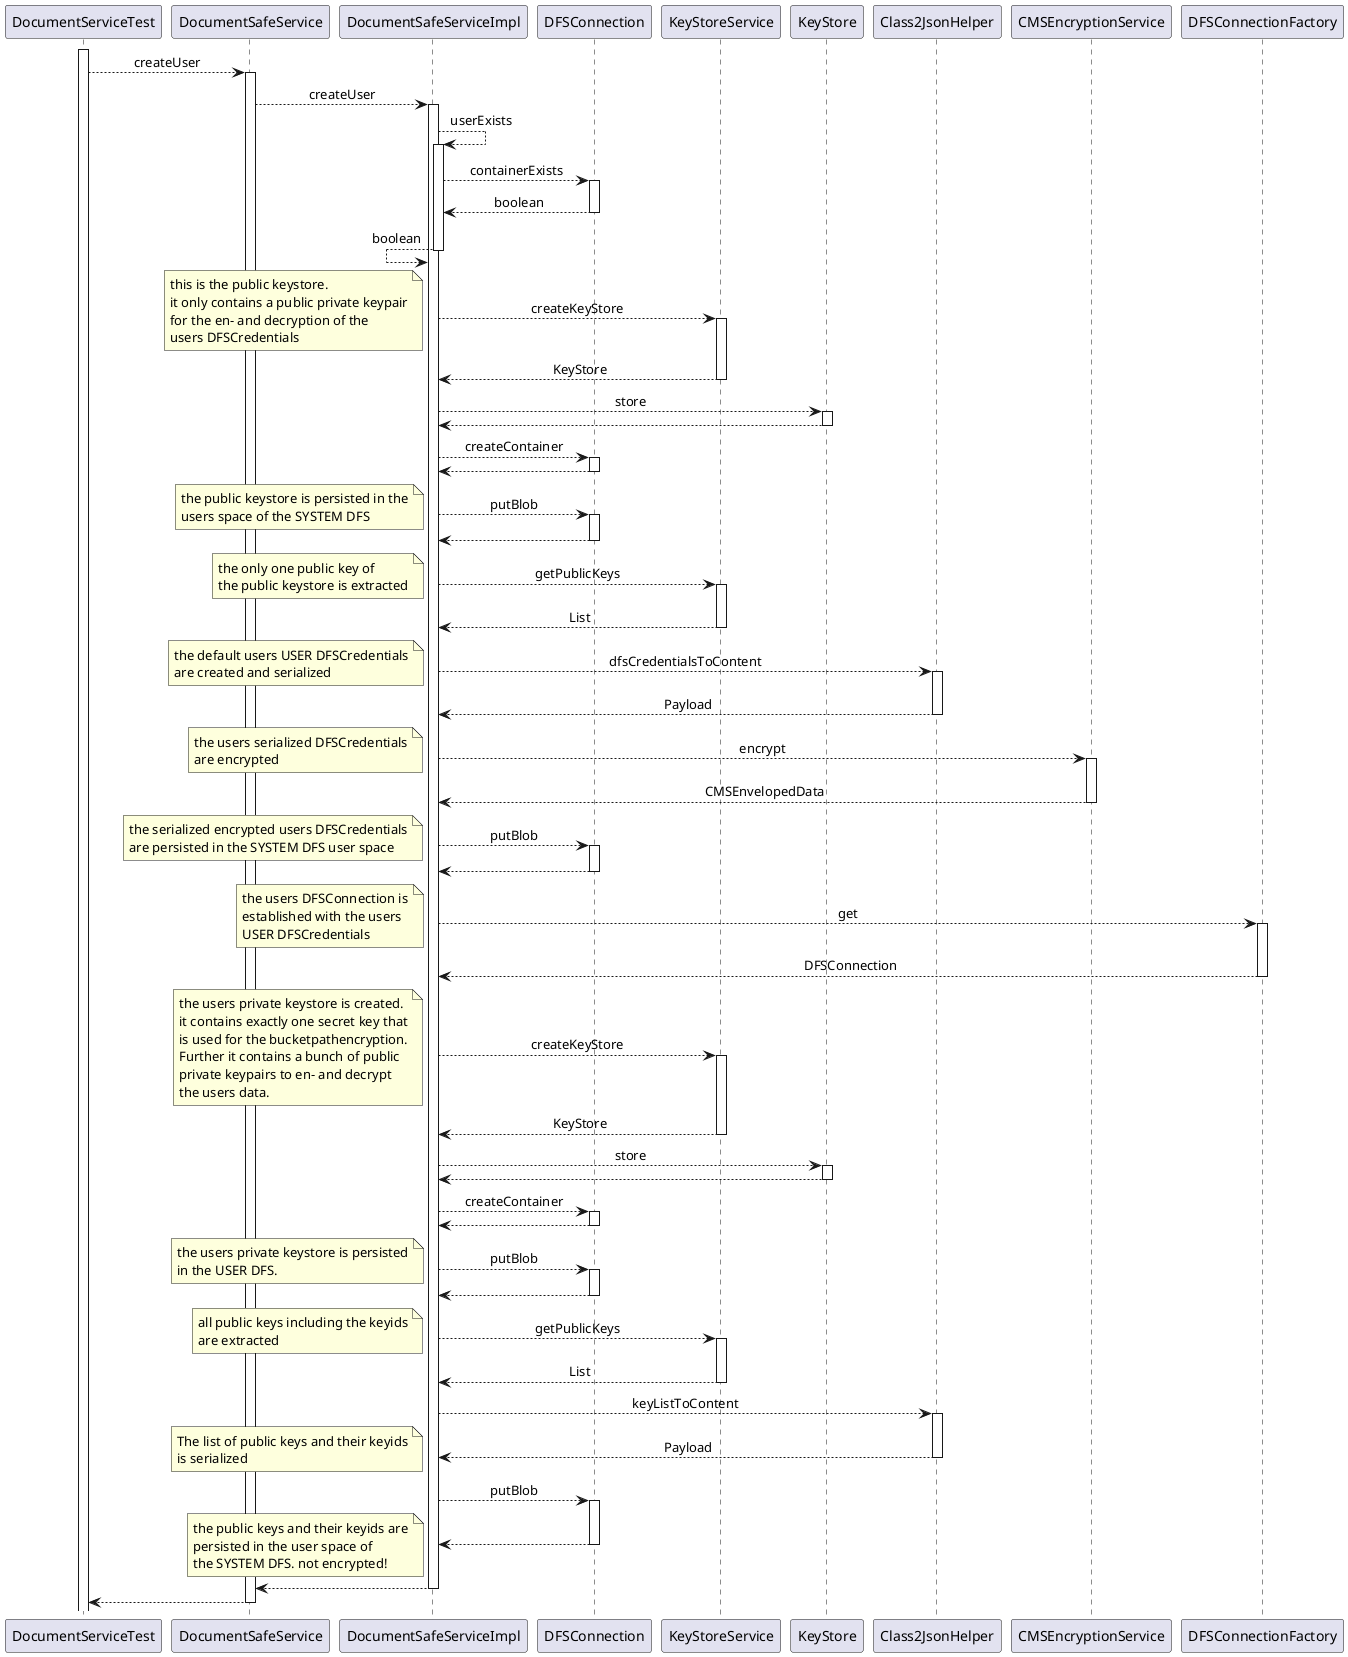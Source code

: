 @startuml

skinparam SequenceMessageAlign center

activate DocumentServiceTest
' DocumentServiceTest
DocumentServiceTest --> DocumentSafeService : createUser

activate DocumentSafeService
' DocumentSafeService
DocumentSafeService --> DocumentSafeServiceImpl : createUser

activate DocumentSafeServiceImpl
' DocumentSafeServiceImpl
DocumentSafeServiceImpl --> DocumentSafeServiceImpl : userExists

activate DocumentSafeServiceImpl
' DocumentSafeServiceImpl
DocumentSafeServiceImpl --> DFSConnection : containerExists

activate DFSConnection
' de.adorsys.dfs.connection.api.service.api.DFSConnection
DocumentSafeServiceImpl <-- DFSConnection : boolean
deactivate DFSConnection

' DocumentSafeServiceImpl
DocumentSafeServiceImpl <-- DocumentSafeServiceImpl : boolean
deactivate DocumentSafeServiceImpl

' DocumentSafeServiceImpl
DocumentSafeServiceImpl --> KeyStoreService : createKeyStore

note left
this is the public keystore.
it only contains a public private keypair
for the en- and decryption of the
users DFSCredentials
end note
activate KeyStoreService
' KeyStoreService
DocumentSafeServiceImpl <-- KeyStoreService : KeyStore
deactivate KeyStoreService

' DocumentSafeServiceImpl
DocumentSafeServiceImpl --> KeyStore : store

activate KeyStore
' java.security.KeyStore
DocumentSafeServiceImpl <-- KeyStore :  
deactivate KeyStore

' DocumentSafeServiceImpl
DocumentSafeServiceImpl --> DFSConnection : createContainer

activate DFSConnection
' de.adorsys.dfs.connection.api.service.api.DFSConnection
DocumentSafeServiceImpl <-- DFSConnection :  
deactivate DFSConnection

' DocumentSafeServiceImpl
DocumentSafeServiceImpl --> DFSConnection : putBlob

note left
the public keystore is persisted in the
users space of the SYSTEM DFS
end note
activate DFSConnection
' de.adorsys.dfs.connection.api.service.api.DFSConnection
DocumentSafeServiceImpl <-- DFSConnection :  
deactivate DFSConnection
' DocumentSafeServiceImpl
DocumentSafeServiceImpl --> KeyStoreService : getPublicKeys
note left
the only one public key of
the public keystore is extracted
end note

activate KeyStoreService
' KeyStoreService
DocumentSafeServiceImpl <-- KeyStoreService : List
deactivate KeyStoreService

' DocumentSafeServiceImpl
DocumentSafeServiceImpl --> Class2JsonHelper : dfsCredentialsToContent

note left
the default users USER DFSCredentials
are created and serialized
end note
activate Class2JsonHelper
' Class2JsonHelper
DocumentSafeServiceImpl <-- Class2JsonHelper : Payload
deactivate Class2JsonHelper

' DocumentSafeServiceImpl
DocumentSafeServiceImpl --> CMSEncryptionService : encrypt
note left
the users serialized DFSCredentials
are encrypted
end note

activate CMSEncryptionService
' CMSEncryptionService
DocumentSafeServiceImpl <-- CMSEncryptionService : CMSEnvelopedData
deactivate CMSEncryptionService

' DocumentSafeServiceImpl
DocumentSafeServiceImpl --> DFSConnection : putBlob
note left
the serialized encrypted users DFSCredentials
are persisted in the SYSTEM DFS user space
end note
activate DFSConnection
' de.adorsys.dfs.connection.api.service.api.DFSConnection
DocumentSafeServiceImpl <-- DFSConnection :  
deactivate DFSConnection

' DocumentSafeServiceImpl
DocumentSafeServiceImpl --> DFSConnectionFactory : get
note left
the users DFSConnection is
established with the users
USER DFSCredentials
end note

activate DFSConnectionFactory
' de.adorsys.dfs.connection.impl.factory.DFSConnectionFactory
DocumentSafeServiceImpl <-- DFSConnectionFactory : DFSConnection
deactivate DFSConnectionFactory

' DocumentSafeServiceImpl
DocumentSafeServiceImpl --> KeyStoreService : createKeyStore
note left
the users private keystore is created.
it contains exactly one secret key that
is used for the bucketpathencryption.
Further it contains a bunch of public
private keypairs to en- and decrypt
the users data.
end note
activate KeyStoreService
' KeyStoreService
DocumentSafeServiceImpl <-- KeyStoreService : KeyStore
deactivate KeyStoreService

' DocumentSafeServiceImpl
DocumentSafeServiceImpl --> KeyStore : store

activate KeyStore
' java.security.KeyStore
DocumentSafeServiceImpl <-- KeyStore :  
deactivate KeyStore

' DocumentSafeServiceImpl
DocumentSafeServiceImpl --> DFSConnection : createContainer

activate DFSConnection
' de.adorsys.dfs.connection.api.service.api.DFSConnection
DocumentSafeServiceImpl <-- DFSConnection :  
deactivate DFSConnection

' DocumentSafeServiceImpl
DocumentSafeServiceImpl --> DFSConnection : putBlob
note left
the users private keystore is persisted
in the USER DFS.
end note
activate DFSConnection
' de.adorsys.dfs.connection.api.service.api.DFSConnection
DocumentSafeServiceImpl <-- DFSConnection :  
deactivate DFSConnection

' DocumentSafeServiceImpl
DocumentSafeServiceImpl --> KeyStoreService : getPublicKeys
note left
all public keys including the keyids
are extracted
end note

activate KeyStoreService
' KeyStoreService
DocumentSafeServiceImpl <-- KeyStoreService : List
deactivate KeyStoreService
' DocumentSafeServiceImpl
DocumentSafeServiceImpl --> Class2JsonHelper : keyListToContent

activate Class2JsonHelper
' Class2JsonHelper
DocumentSafeServiceImpl <-- Class2JsonHelper : Payload
deactivate Class2JsonHelper
note left
The list of public keys and their keyids
is serialized
end note

' DocumentSafeServiceImpl
DocumentSafeServiceImpl --> DFSConnection : putBlob

activate DFSConnection
' de.adorsys.dfs.connection.api.service.api.DFSConnection
DocumentSafeServiceImpl <-- DFSConnection :  
deactivate DFSConnection
note left
the public keys and their keyids are
persisted in the user space of
the SYSTEM DFS. not encrypted!
end note
' DocumentSafeServiceImpl
DocumentSafeService <-- DocumentSafeServiceImpl :  
deactivate DocumentSafeServiceImpl

' DocumentSafeService
DocumentServiceTest <-- DocumentSafeService :  
deactivate DocumentSafeService


@enduml
